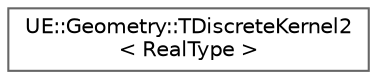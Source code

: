 digraph "Graphical Class Hierarchy"
{
 // INTERACTIVE_SVG=YES
 // LATEX_PDF_SIZE
  bgcolor="transparent";
  edge [fontname=Helvetica,fontsize=10,labelfontname=Helvetica,labelfontsize=10];
  node [fontname=Helvetica,fontsize=10,shape=box,height=0.2,width=0.4];
  rankdir="LR";
  Node0 [id="Node000000",label="UE::Geometry::TDiscreteKernel2\l\< RealType \>",height=0.2,width=0.4,color="grey40", fillcolor="white", style="filled",URL="$da/d01/classUE_1_1Geometry_1_1TDiscreteKernel2.html",tooltip="2D Discretized Kernel (ie 2D grid/matrix of values)"];
}
